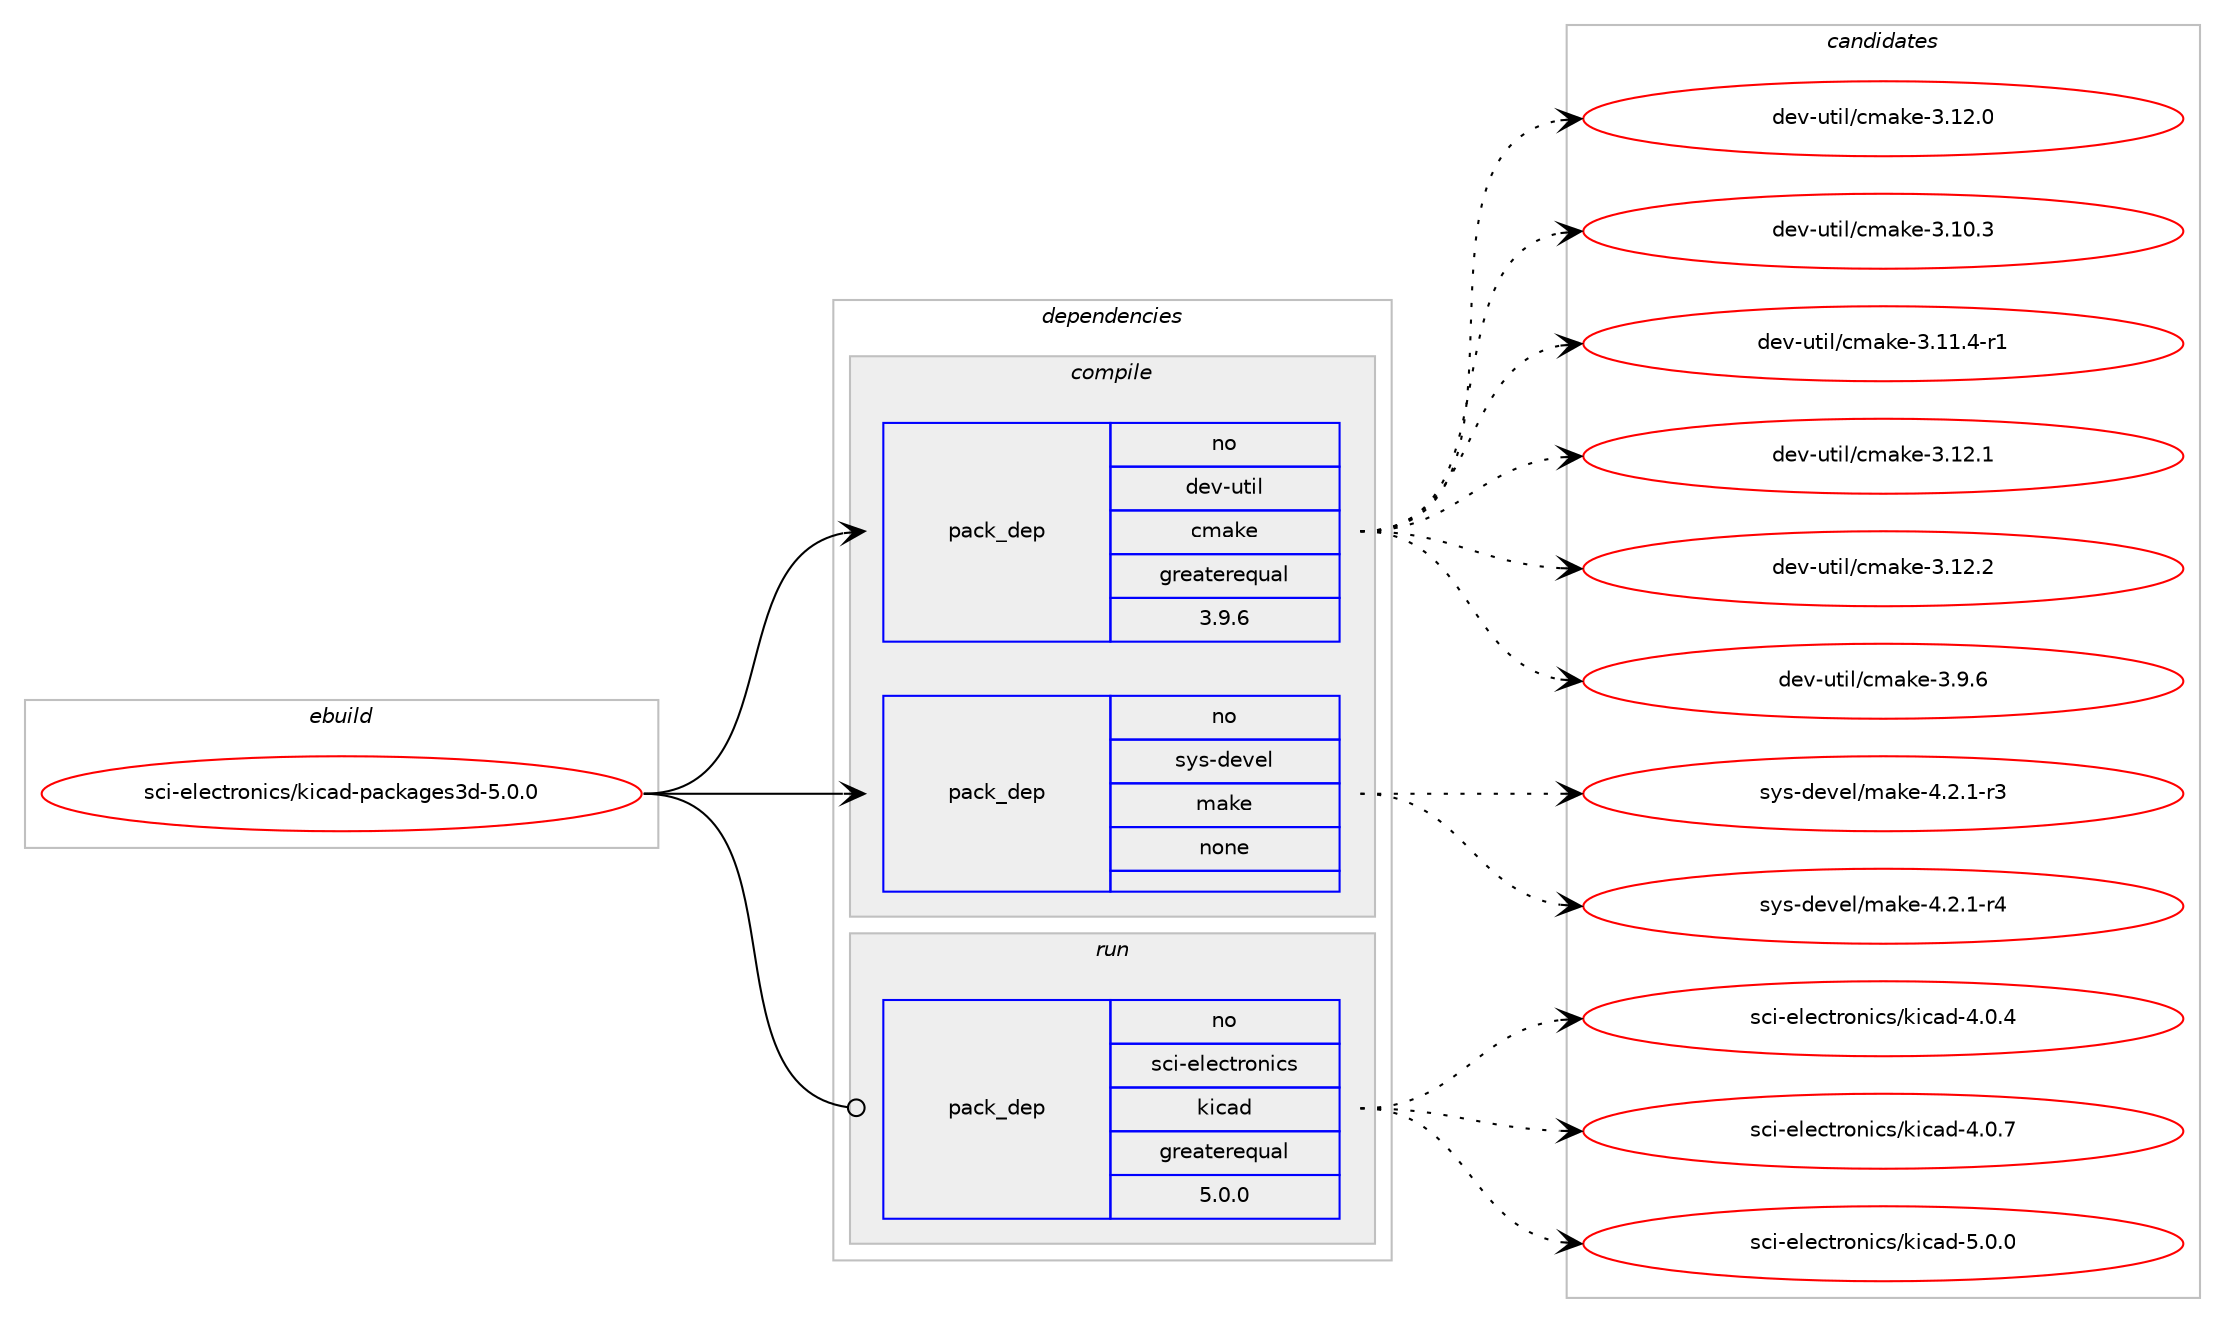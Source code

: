 digraph prolog {

# *************
# Graph options
# *************

newrank=true;
concentrate=true;
compound=true;
graph [rankdir=LR,fontname=Helvetica,fontsize=10,ranksep=1.5];#, ranksep=2.5, nodesep=0.2];
edge  [arrowhead=vee];
node  [fontname=Helvetica,fontsize=10];

# **********
# The ebuild
# **********

subgraph cluster_leftcol {
color=gray;
rank=same;
label=<<i>ebuild</i>>;
id [label="sci-electronics/kicad-packages3d-5.0.0", color=red, width=4, href="../sci-electronics/kicad-packages3d-5.0.0.svg"];
}

# ****************
# The dependencies
# ****************

subgraph cluster_midcol {
color=gray;
label=<<i>dependencies</i>>;
subgraph cluster_compile {
fillcolor="#eeeeee";
style=filled;
label=<<i>compile</i>>;
subgraph pack8862 {
dependency13165 [label=<<TABLE BORDER="0" CELLBORDER="1" CELLSPACING="0" CELLPADDING="4" WIDTH="220"><TR><TD ROWSPAN="6" CELLPADDING="30">pack_dep</TD></TR><TR><TD WIDTH="110">no</TD></TR><TR><TD>dev-util</TD></TR><TR><TD>cmake</TD></TR><TR><TD>greaterequal</TD></TR><TR><TD>3.9.6</TD></TR></TABLE>>, shape=none, color=blue];
}
id:e -> dependency13165:w [weight=20,style="solid",arrowhead="vee"];
subgraph pack8863 {
dependency13166 [label=<<TABLE BORDER="0" CELLBORDER="1" CELLSPACING="0" CELLPADDING="4" WIDTH="220"><TR><TD ROWSPAN="6" CELLPADDING="30">pack_dep</TD></TR><TR><TD WIDTH="110">no</TD></TR><TR><TD>sys-devel</TD></TR><TR><TD>make</TD></TR><TR><TD>none</TD></TR><TR><TD></TD></TR></TABLE>>, shape=none, color=blue];
}
id:e -> dependency13166:w [weight=20,style="solid",arrowhead="vee"];
}
subgraph cluster_compileandrun {
fillcolor="#eeeeee";
style=filled;
label=<<i>compile and run</i>>;
}
subgraph cluster_run {
fillcolor="#eeeeee";
style=filled;
label=<<i>run</i>>;
subgraph pack8864 {
dependency13167 [label=<<TABLE BORDER="0" CELLBORDER="1" CELLSPACING="0" CELLPADDING="4" WIDTH="220"><TR><TD ROWSPAN="6" CELLPADDING="30">pack_dep</TD></TR><TR><TD WIDTH="110">no</TD></TR><TR><TD>sci-electronics</TD></TR><TR><TD>kicad</TD></TR><TR><TD>greaterequal</TD></TR><TR><TD>5.0.0</TD></TR></TABLE>>, shape=none, color=blue];
}
id:e -> dependency13167:w [weight=20,style="solid",arrowhead="odot"];
}
}

# **************
# The candidates
# **************

subgraph cluster_choices {
rank=same;
color=gray;
label=<<i>candidates</i>>;

subgraph choice8862 {
color=black;
nodesep=1;
choice1001011184511711610510847991099710710145514649504648 [label="dev-util/cmake-3.12.0", color=red, width=4,href="../dev-util/cmake-3.12.0.svg"];
choice1001011184511711610510847991099710710145514649484651 [label="dev-util/cmake-3.10.3", color=red, width=4,href="../dev-util/cmake-3.10.3.svg"];
choice10010111845117116105108479910997107101455146494946524511449 [label="dev-util/cmake-3.11.4-r1", color=red, width=4,href="../dev-util/cmake-3.11.4-r1.svg"];
choice1001011184511711610510847991099710710145514649504649 [label="dev-util/cmake-3.12.1", color=red, width=4,href="../dev-util/cmake-3.12.1.svg"];
choice1001011184511711610510847991099710710145514649504650 [label="dev-util/cmake-3.12.2", color=red, width=4,href="../dev-util/cmake-3.12.2.svg"];
choice10010111845117116105108479910997107101455146574654 [label="dev-util/cmake-3.9.6", color=red, width=4,href="../dev-util/cmake-3.9.6.svg"];
dependency13165:e -> choice1001011184511711610510847991099710710145514649504648:w [style=dotted,weight="100"];
dependency13165:e -> choice1001011184511711610510847991099710710145514649484651:w [style=dotted,weight="100"];
dependency13165:e -> choice10010111845117116105108479910997107101455146494946524511449:w [style=dotted,weight="100"];
dependency13165:e -> choice1001011184511711610510847991099710710145514649504649:w [style=dotted,weight="100"];
dependency13165:e -> choice1001011184511711610510847991099710710145514649504650:w [style=dotted,weight="100"];
dependency13165:e -> choice10010111845117116105108479910997107101455146574654:w [style=dotted,weight="100"];
}
subgraph choice8863 {
color=black;
nodesep=1;
choice1151211154510010111810110847109971071014552465046494511451 [label="sys-devel/make-4.2.1-r3", color=red, width=4,href="../sys-devel/make-4.2.1-r3.svg"];
choice1151211154510010111810110847109971071014552465046494511452 [label="sys-devel/make-4.2.1-r4", color=red, width=4,href="../sys-devel/make-4.2.1-r4.svg"];
dependency13166:e -> choice1151211154510010111810110847109971071014552465046494511451:w [style=dotted,weight="100"];
dependency13166:e -> choice1151211154510010111810110847109971071014552465046494511452:w [style=dotted,weight="100"];
}
subgraph choice8864 {
color=black;
nodesep=1;
choice11599105451011081019911611411111010599115471071059997100455246484652 [label="sci-electronics/kicad-4.0.4", color=red, width=4,href="../sci-electronics/kicad-4.0.4.svg"];
choice11599105451011081019911611411111010599115471071059997100455246484655 [label="sci-electronics/kicad-4.0.7", color=red, width=4,href="../sci-electronics/kicad-4.0.7.svg"];
choice11599105451011081019911611411111010599115471071059997100455346484648 [label="sci-electronics/kicad-5.0.0", color=red, width=4,href="../sci-electronics/kicad-5.0.0.svg"];
dependency13167:e -> choice11599105451011081019911611411111010599115471071059997100455246484652:w [style=dotted,weight="100"];
dependency13167:e -> choice11599105451011081019911611411111010599115471071059997100455246484655:w [style=dotted,weight="100"];
dependency13167:e -> choice11599105451011081019911611411111010599115471071059997100455346484648:w [style=dotted,weight="100"];
}
}

}
